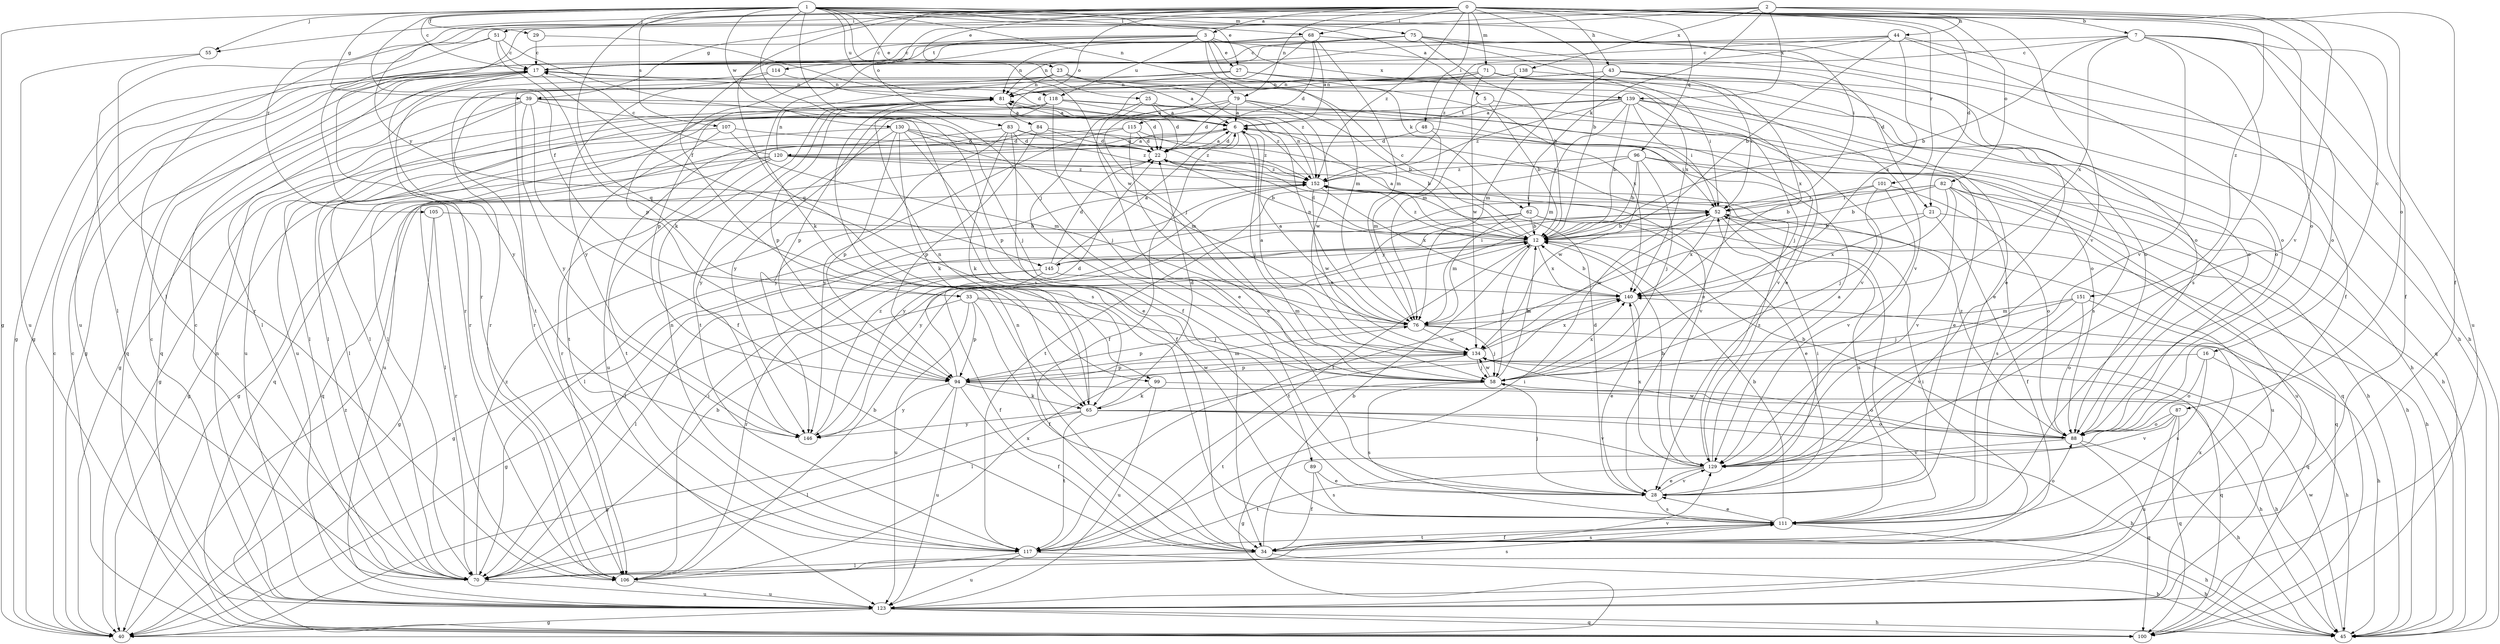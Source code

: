 strict digraph  {
0;
1;
2;
3;
5;
6;
7;
12;
16;
17;
21;
22;
23;
25;
27;
28;
29;
33;
34;
39;
40;
43;
44;
45;
48;
51;
52;
55;
58;
62;
65;
68;
70;
71;
75;
76;
79;
81;
82;
83;
84;
87;
88;
89;
94;
96;
99;
100;
101;
105;
106;
107;
111;
114;
115;
117;
118;
120;
123;
129;
130;
134;
138;
139;
140;
145;
146;
151;
152;
0 -> 3  [label=a];
0 -> 7  [label=b];
0 -> 12  [label=b];
0 -> 16  [label=c];
0 -> 21  [label=d];
0 -> 23  [label=e];
0 -> 39  [label=g];
0 -> 43  [label=h];
0 -> 48  [label=i];
0 -> 51  [label=i];
0 -> 55  [label=j];
0 -> 68  [label=l];
0 -> 71  [label=m];
0 -> 79  [label=n];
0 -> 82  [label=o];
0 -> 83  [label=o];
0 -> 84  [label=o];
0 -> 87  [label=o];
0 -> 96  [label=q];
0 -> 99  [label=q];
0 -> 101  [label=r];
0 -> 105  [label=r];
0 -> 129  [label=v];
0 -> 145  [label=y];
0 -> 151  [label=z];
0 -> 152  [label=z];
1 -> 5  [label=a];
1 -> 17  [label=c];
1 -> 25  [label=e];
1 -> 27  [label=e];
1 -> 29  [label=f];
1 -> 33  [label=f];
1 -> 39  [label=g];
1 -> 40  [label=g];
1 -> 52  [label=i];
1 -> 55  [label=j];
1 -> 58  [label=j];
1 -> 68  [label=l];
1 -> 75  [label=m];
1 -> 79  [label=n];
1 -> 88  [label=o];
1 -> 89  [label=p];
1 -> 99  [label=q];
1 -> 107  [label=s];
1 -> 118  [label=u];
1 -> 130  [label=w];
1 -> 134  [label=w];
2 -> 33  [label=f];
2 -> 34  [label=f];
2 -> 44  [label=h];
2 -> 62  [label=k];
2 -> 70  [label=l];
2 -> 106  [label=r];
2 -> 129  [label=v];
2 -> 138  [label=x];
2 -> 139  [label=x];
3 -> 17  [label=c];
3 -> 21  [label=d];
3 -> 27  [label=e];
3 -> 62  [label=k];
3 -> 65  [label=k];
3 -> 76  [label=m];
3 -> 94  [label=p];
3 -> 114  [label=t];
3 -> 118  [label=u];
3 -> 139  [label=x];
5 -> 12  [label=b];
5 -> 88  [label=o];
5 -> 115  [label=t];
6 -> 22  [label=d];
6 -> 34  [label=f];
6 -> 45  [label=h];
6 -> 58  [label=j];
6 -> 120  [label=u];
6 -> 123  [label=u];
7 -> 12  [label=b];
7 -> 17  [label=c];
7 -> 34  [label=f];
7 -> 40  [label=g];
7 -> 88  [label=o];
7 -> 111  [label=s];
7 -> 123  [label=u];
7 -> 129  [label=v];
7 -> 140  [label=x];
12 -> 6  [label=a];
12 -> 17  [label=c];
12 -> 22  [label=d];
12 -> 40  [label=g];
12 -> 58  [label=j];
12 -> 117  [label=t];
12 -> 140  [label=x];
12 -> 145  [label=y];
12 -> 152  [label=z];
16 -> 45  [label=h];
16 -> 88  [label=o];
16 -> 94  [label=p];
16 -> 111  [label=s];
17 -> 81  [label=n];
17 -> 100  [label=q];
17 -> 106  [label=r];
17 -> 111  [label=s];
17 -> 146  [label=y];
21 -> 12  [label=b];
21 -> 34  [label=f];
21 -> 100  [label=q];
21 -> 140  [label=x];
22 -> 6  [label=a];
22 -> 12  [label=b];
22 -> 40  [label=g];
22 -> 152  [label=z];
23 -> 6  [label=a];
23 -> 28  [label=e];
23 -> 81  [label=n];
23 -> 106  [label=r];
23 -> 117  [label=t];
23 -> 152  [label=z];
25 -> 6  [label=a];
25 -> 22  [label=d];
25 -> 28  [label=e];
25 -> 45  [label=h];
25 -> 146  [label=y];
27 -> 81  [label=n];
27 -> 88  [label=o];
27 -> 94  [label=p];
27 -> 100  [label=q];
27 -> 129  [label=v];
27 -> 140  [label=x];
28 -> 22  [label=d];
28 -> 52  [label=i];
28 -> 58  [label=j];
28 -> 111  [label=s];
28 -> 129  [label=v];
29 -> 17  [label=c];
29 -> 22  [label=d];
33 -> 34  [label=f];
33 -> 40  [label=g];
33 -> 58  [label=j];
33 -> 76  [label=m];
33 -> 94  [label=p];
33 -> 123  [label=u];
34 -> 12  [label=b];
34 -> 45  [label=h];
34 -> 52  [label=i];
34 -> 70  [label=l];
34 -> 81  [label=n];
34 -> 111  [label=s];
39 -> 6  [label=a];
39 -> 34  [label=f];
39 -> 40  [label=g];
39 -> 58  [label=j];
39 -> 70  [label=l];
39 -> 146  [label=y];
39 -> 152  [label=z];
40 -> 17  [label=c];
40 -> 152  [label=z];
43 -> 52  [label=i];
43 -> 76  [label=m];
43 -> 81  [label=n];
43 -> 100  [label=q];
43 -> 106  [label=r];
43 -> 140  [label=x];
44 -> 12  [label=b];
44 -> 17  [label=c];
44 -> 34  [label=f];
44 -> 40  [label=g];
44 -> 88  [label=o];
44 -> 140  [label=x];
44 -> 152  [label=z];
45 -> 134  [label=w];
48 -> 22  [label=d];
48 -> 52  [label=i];
48 -> 76  [label=m];
51 -> 17  [label=c];
51 -> 65  [label=k];
51 -> 70  [label=l];
51 -> 106  [label=r];
51 -> 111  [label=s];
52 -> 12  [label=b];
52 -> 111  [label=s];
52 -> 123  [label=u];
52 -> 134  [label=w];
52 -> 140  [label=x];
55 -> 106  [label=r];
55 -> 123  [label=u];
58 -> 12  [label=b];
58 -> 88  [label=o];
58 -> 111  [label=s];
58 -> 117  [label=t];
58 -> 134  [label=w];
58 -> 140  [label=x];
62 -> 12  [label=b];
62 -> 28  [label=e];
62 -> 45  [label=h];
62 -> 70  [label=l];
62 -> 76  [label=m];
62 -> 146  [label=y];
65 -> 22  [label=d];
65 -> 45  [label=h];
65 -> 70  [label=l];
65 -> 81  [label=n];
65 -> 88  [label=o];
65 -> 117  [label=t];
65 -> 129  [label=v];
65 -> 146  [label=y];
68 -> 6  [label=a];
68 -> 17  [label=c];
68 -> 22  [label=d];
68 -> 45  [label=h];
68 -> 58  [label=j];
68 -> 76  [label=m];
68 -> 81  [label=n];
70 -> 12  [label=b];
70 -> 17  [label=c];
70 -> 111  [label=s];
70 -> 123  [label=u];
70 -> 129  [label=v];
70 -> 152  [label=z];
71 -> 28  [label=e];
71 -> 34  [label=f];
71 -> 52  [label=i];
71 -> 70  [label=l];
71 -> 81  [label=n];
71 -> 88  [label=o];
71 -> 134  [label=w];
75 -> 12  [label=b];
75 -> 17  [label=c];
75 -> 45  [label=h];
75 -> 81  [label=n];
75 -> 88  [label=o];
75 -> 123  [label=u];
75 -> 140  [label=x];
76 -> 6  [label=a];
76 -> 45  [label=h];
76 -> 58  [label=j];
76 -> 81  [label=n];
76 -> 94  [label=p];
76 -> 134  [label=w];
79 -> 6  [label=a];
79 -> 12  [label=b];
79 -> 22  [label=d];
79 -> 70  [label=l];
79 -> 123  [label=u];
79 -> 129  [label=v];
79 -> 134  [label=w];
81 -> 6  [label=a];
81 -> 22  [label=d];
81 -> 94  [label=p];
81 -> 117  [label=t];
82 -> 12  [label=b];
82 -> 45  [label=h];
82 -> 52  [label=i];
82 -> 111  [label=s];
82 -> 117  [label=t];
82 -> 123  [label=u];
82 -> 129  [label=v];
82 -> 146  [label=y];
83 -> 12  [label=b];
83 -> 22  [label=d];
83 -> 34  [label=f];
83 -> 65  [label=k];
83 -> 123  [label=u];
83 -> 146  [label=y];
83 -> 152  [label=z];
84 -> 22  [label=d];
84 -> 52  [label=i];
84 -> 94  [label=p];
84 -> 106  [label=r];
87 -> 40  [label=g];
87 -> 88  [label=o];
87 -> 100  [label=q];
87 -> 123  [label=u];
87 -> 129  [label=v];
88 -> 12  [label=b];
88 -> 45  [label=h];
88 -> 100  [label=q];
88 -> 129  [label=v];
88 -> 134  [label=w];
88 -> 152  [label=z];
89 -> 28  [label=e];
89 -> 34  [label=f];
89 -> 111  [label=s];
94 -> 22  [label=d];
94 -> 34  [label=f];
94 -> 40  [label=g];
94 -> 45  [label=h];
94 -> 65  [label=k];
94 -> 76  [label=m];
94 -> 123  [label=u];
94 -> 134  [label=w];
94 -> 146  [label=y];
96 -> 12  [label=b];
96 -> 28  [label=e];
96 -> 58  [label=j];
96 -> 100  [label=q];
96 -> 117  [label=t];
96 -> 134  [label=w];
96 -> 152  [label=z];
99 -> 45  [label=h];
99 -> 65  [label=k];
99 -> 123  [label=u];
100 -> 17  [label=c];
101 -> 12  [label=b];
101 -> 52  [label=i];
101 -> 58  [label=j];
101 -> 88  [label=o];
101 -> 129  [label=v];
105 -> 12  [label=b];
105 -> 40  [label=g];
105 -> 106  [label=r];
106 -> 12  [label=b];
106 -> 52  [label=i];
106 -> 123  [label=u];
106 -> 140  [label=x];
107 -> 22  [label=d];
107 -> 40  [label=g];
107 -> 76  [label=m];
107 -> 117  [label=t];
111 -> 12  [label=b];
111 -> 28  [label=e];
111 -> 34  [label=f];
111 -> 45  [label=h];
111 -> 52  [label=i];
111 -> 88  [label=o];
111 -> 117  [label=t];
114 -> 40  [label=g];
114 -> 81  [label=n];
114 -> 146  [label=y];
115 -> 22  [label=d];
115 -> 28  [label=e];
115 -> 100  [label=q];
115 -> 146  [label=y];
115 -> 152  [label=z];
117 -> 45  [label=h];
117 -> 52  [label=i];
117 -> 81  [label=n];
117 -> 106  [label=r];
117 -> 123  [label=u];
118 -> 6  [label=a];
118 -> 28  [label=e];
118 -> 58  [label=j];
118 -> 70  [label=l];
118 -> 94  [label=p];
118 -> 123  [label=u];
118 -> 129  [label=v];
120 -> 6  [label=a];
120 -> 17  [label=c];
120 -> 40  [label=g];
120 -> 45  [label=h];
120 -> 70  [label=l];
120 -> 81  [label=n];
120 -> 100  [label=q];
120 -> 117  [label=t];
120 -> 129  [label=v];
120 -> 152  [label=z];
123 -> 17  [label=c];
123 -> 40  [label=g];
123 -> 45  [label=h];
123 -> 81  [label=n];
123 -> 100  [label=q];
123 -> 140  [label=x];
129 -> 6  [label=a];
129 -> 12  [label=b];
129 -> 28  [label=e];
129 -> 117  [label=t];
129 -> 140  [label=x];
129 -> 152  [label=z];
130 -> 22  [label=d];
130 -> 28  [label=e];
130 -> 65  [label=k];
130 -> 70  [label=l];
130 -> 76  [label=m];
130 -> 94  [label=p];
130 -> 146  [label=y];
130 -> 152  [label=z];
134 -> 6  [label=a];
134 -> 58  [label=j];
134 -> 70  [label=l];
134 -> 94  [label=p];
134 -> 100  [label=q];
134 -> 140  [label=x];
138 -> 76  [label=m];
138 -> 81  [label=n];
138 -> 88  [label=o];
139 -> 6  [label=a];
139 -> 12  [label=b];
139 -> 28  [label=e];
139 -> 52  [label=i];
139 -> 58  [label=j];
139 -> 70  [label=l];
139 -> 76  [label=m];
139 -> 111  [label=s];
139 -> 152  [label=z];
140 -> 12  [label=b];
140 -> 28  [label=e];
140 -> 76  [label=m];
145 -> 6  [label=a];
145 -> 22  [label=d];
145 -> 34  [label=f];
145 -> 52  [label=i];
145 -> 70  [label=l];
145 -> 106  [label=r];
145 -> 140  [label=x];
146 -> 152  [label=z];
151 -> 58  [label=j];
151 -> 76  [label=m];
151 -> 88  [label=o];
151 -> 100  [label=q];
151 -> 129  [label=v];
152 -> 52  [label=i];
152 -> 70  [label=l];
152 -> 81  [label=n];
152 -> 134  [label=w];
152 -> 140  [label=x];
}
